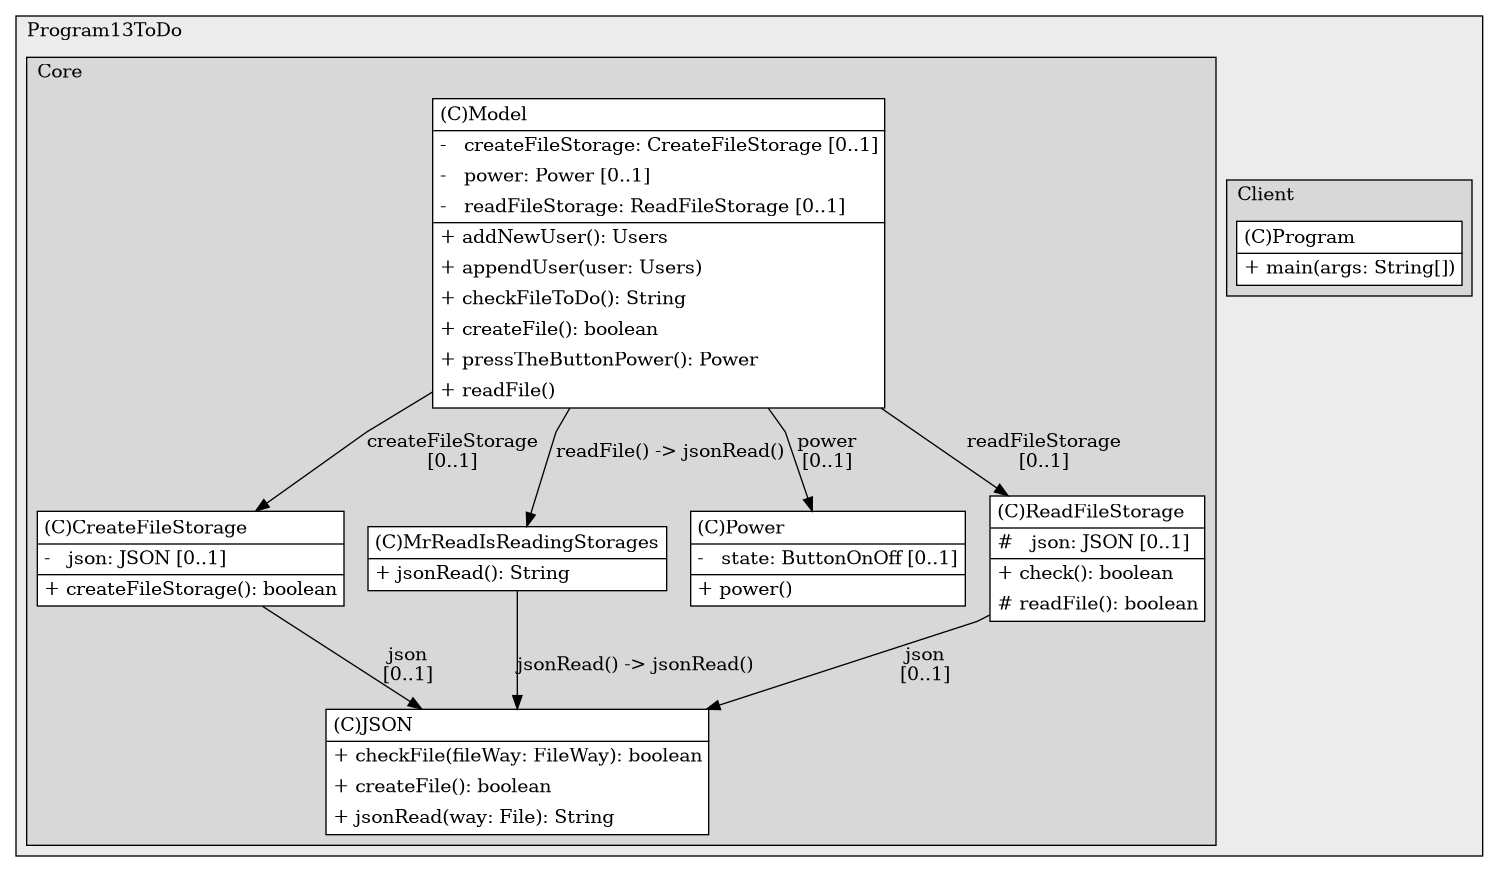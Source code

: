 @startuml

/' diagram meta data start
config=StructureConfiguration;
{
  "projectClassification": {
    "searchMode": "OpenProject", // OpenProject, AllProjects
    "includedProjects": "",
    "pathEndKeywords": "*.impl",
    "isClientPath": "",
    "isClientName": "",
    "isTestPath": "",
    "isTestName": "",
    "isMappingPath": "",
    "isMappingName": "",
    "isDataAccessPath": "",
    "isDataAccessName": "",
    "isDataStructurePath": "",
    "isDataStructureName": "",
    "isInterfaceStructuresPath": "",
    "isInterfaceStructuresName": "",
    "isEntryPointPath": "",
    "isEntryPointName": "",
    "treatFinalFieldsAsMandatory": false
  },
  "graphRestriction": {
    "classPackageExcludeFilter": "",
    "classPackageIncludeFilter": "",
    "classNameExcludeFilter": "",
    "classNameIncludeFilter": "",
    "methodNameExcludeFilter": "",
    "methodNameIncludeFilter": "",
    "removeByInheritance": "", // inheritance/annotation based filtering is done in a second step
    "removeByAnnotation": "",
    "removeByClassPackage": "", // cleanup the graph after inheritance/annotation based filtering is done
    "removeByClassName": "",
    "cutMappings": false,
    "cutEnum": true,
    "cutTests": true,
    "cutClient": true,
    "cutDataAccess": false,
    "cutInterfaceStructures": false,
    "cutDataStructures": false,
    "cutGetterAndSetter": true,
    "cutConstructors": true
  },
  "graphTraversal": {
    "forwardDepth": 6,
    "backwardDepth": 6,
    "classPackageExcludeFilter": "",
    "classPackageIncludeFilter": "",
    "classNameExcludeFilter": "",
    "classNameIncludeFilter": "",
    "methodNameExcludeFilter": "",
    "methodNameIncludeFilter": "",
    "hideMappings": false,
    "hideDataStructures": false,
    "hidePrivateMethods": true,
    "hideInterfaceCalls": true, // indirection: implementation -> interface (is hidden) -> implementation
    "onlyShowApplicationEntryPoints": false, // root node is included
    "useMethodCallsForStructureDiagram": "ForwardOnly" // ForwardOnly, BothDirections, No
  },
  "details": {
    "aggregation": "GroupByClass", // ByClass, GroupByClass, None
    "showClassGenericTypes": true,
    "showMethods": true,
    "showMethodParameterNames": true,
    "showMethodParameterTypes": true,
    "showMethodReturnType": true,
    "showPackageLevels": 2,
    "showDetailedClassStructure": true
  },
  "rootClass": "MyExamples.Program13ToDo.Client.Program",
  "extensionCallbackMethod": "" // qualified.class.name#methodName - signature: public static String method(String)
}
diagram meta data end '/



digraph g {
    rankdir="TB"
    splines=polyline
    

'nodes 
subgraph cluster_237656332 { 
   	label=Program13ToDo
	labeljust=l
	fillcolor="#ececec"
	style=filled
   
   subgraph cluster_1349245171 { 
   	label=Client
	labeljust=l
	fillcolor="#d8d8d8"
	style=filled
   
   Program303847130[
	label=<<TABLE BORDER="1" CELLBORDER="0" CELLPADDING="4" CELLSPACING="0">
<TR><TD ALIGN="LEFT" >(C)Program</TD></TR>
<HR/>
<TR><TD ALIGN="LEFT" >+ main(args: String[])</TD></TR>
</TABLE>>
	style=filled
	margin=0
	shape=plaintext
	fillcolor="#FFFFFF"
];
} 

subgraph cluster_847760225 { 
   	label=Core
	labeljust=l
	fillcolor="#d8d8d8"
	style=filled
   
   CreateFileStorage1456668602[
	label=<<TABLE BORDER="1" CELLBORDER="0" CELLPADDING="4" CELLSPACING="0">
<TR><TD ALIGN="LEFT" >(C)CreateFileStorage</TD></TR>
<HR/>
<TR><TD ALIGN="LEFT" >-   json: JSON [0..1]</TD></TR>
<HR/>
<TR><TD ALIGN="LEFT" >+ createFileStorage(): boolean</TD></TR>
</TABLE>>
	style=filled
	margin=0
	shape=plaintext
	fillcolor="#FFFFFF"
];

JSON778720520[
	label=<<TABLE BORDER="1" CELLBORDER="0" CELLPADDING="4" CELLSPACING="0">
<TR><TD ALIGN="LEFT" >(C)JSON</TD></TR>
<HR/>
<TR><TD ALIGN="LEFT" >+ checkFile(fileWay: FileWay): boolean</TD></TR>
<TR><TD ALIGN="LEFT" >+ createFile(): boolean</TD></TR>
<TR><TD ALIGN="LEFT" >+ jsonRead(way: File): String</TD></TR>
</TABLE>>
	style=filled
	margin=0
	shape=plaintext
	fillcolor="#FFFFFF"
];

Model1316051053[
	label=<<TABLE BORDER="1" CELLBORDER="0" CELLPADDING="4" CELLSPACING="0">
<TR><TD ALIGN="LEFT" >(C)Model</TD></TR>
<HR/>
<TR><TD ALIGN="LEFT" >-   createFileStorage: CreateFileStorage [0..1]</TD></TR>
<TR><TD ALIGN="LEFT" >-   power: Power [0..1]</TD></TR>
<TR><TD ALIGN="LEFT" >-   readFileStorage: ReadFileStorage [0..1]</TD></TR>
<HR/>
<TR><TD ALIGN="LEFT" >+ addNewUser(): Users</TD></TR>
<TR><TD ALIGN="LEFT" >+ appendUser(user: Users)</TD></TR>
<TR><TD ALIGN="LEFT" >+ checkFileToDo(): String</TD></TR>
<TR><TD ALIGN="LEFT" >+ createFile(): boolean</TD></TR>
<TR><TD ALIGN="LEFT" >+ pressTheButtonPower(): Power</TD></TR>
<TR><TD ALIGN="LEFT" >+ readFile()</TD></TR>
</TABLE>>
	style=filled
	margin=0
	shape=plaintext
	fillcolor="#FFFFFF"
];

MrReadIsReadingStorages1456668602[
	label=<<TABLE BORDER="1" CELLBORDER="0" CELLPADDING="4" CELLSPACING="0">
<TR><TD ALIGN="LEFT" >(C)MrReadIsReadingStorages</TD></TR>
<HR/>
<TR><TD ALIGN="LEFT" >+ jsonRead(): String</TD></TR>
</TABLE>>
	style=filled
	margin=0
	shape=plaintext
	fillcolor="#FFFFFF"
];

Power1986364942[
	label=<<TABLE BORDER="1" CELLBORDER="0" CELLPADDING="4" CELLSPACING="0">
<TR><TD ALIGN="LEFT" >(C)Power</TD></TR>
<HR/>
<TR><TD ALIGN="LEFT" >-   state: ButtonOnOff [0..1]</TD></TR>
<HR/>
<TR><TD ALIGN="LEFT" >+ power()</TD></TR>
</TABLE>>
	style=filled
	margin=0
	shape=plaintext
	fillcolor="#FFFFFF"
];

ReadFileStorage1456668602[
	label=<<TABLE BORDER="1" CELLBORDER="0" CELLPADDING="4" CELLSPACING="0">
<TR><TD ALIGN="LEFT" >(C)ReadFileStorage</TD></TR>
<HR/>
<TR><TD ALIGN="LEFT" >#   json: JSON [0..1]</TD></TR>
<HR/>
<TR><TD ALIGN="LEFT" >+ check(): boolean</TD></TR>
<TR><TD ALIGN="LEFT" ># readFile(): boolean</TD></TR>
</TABLE>>
	style=filled
	margin=0
	shape=plaintext
	fillcolor="#FFFFFF"
];
} 
} 

'edges    
CreateFileStorage1456668602 -> JSON778720520[label="json
[0..1]"];
Model1316051053 -> CreateFileStorage1456668602[label="createFileStorage
[0..1]"];
Model1316051053 -> MrReadIsReadingStorages1456668602[label="readFile() -> jsonRead()"];
Model1316051053 -> Power1986364942[label="power
[0..1]"];
Model1316051053 -> ReadFileStorage1456668602[label="readFileStorage
[0..1]"];
MrReadIsReadingStorages1456668602 -> JSON778720520[label="jsonRead() -> jsonRead()"];
ReadFileStorage1456668602 -> JSON778720520[label="json
[0..1]"];
    
}
@enduml
